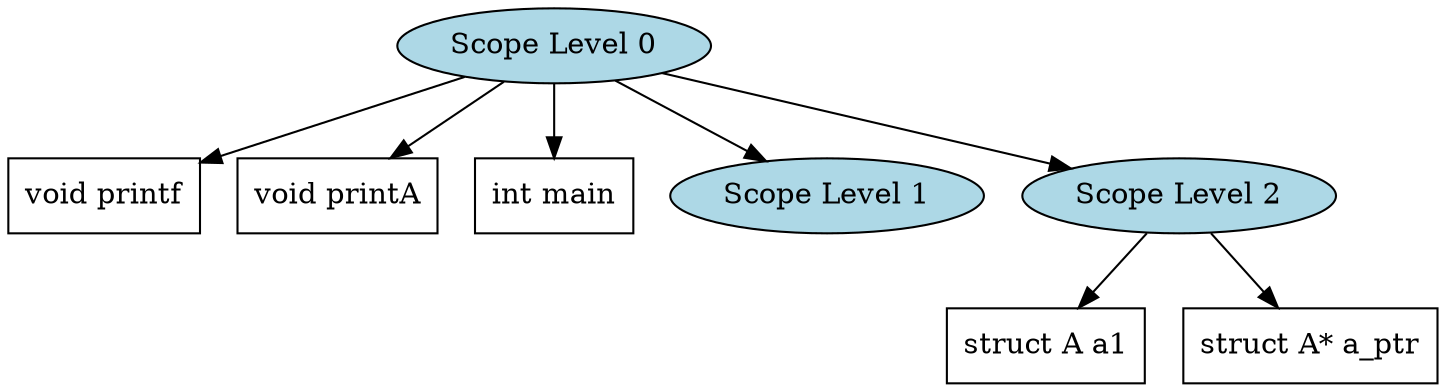 digraph SymbolTable {
  node1 [label="Scope Level 0", style=filled, fillcolor=lightblue];
  node1 -> node1_printf [color=black];
  node1_printf [label="void printf", shape=box, style=filled, fillcolor=white];
  node1 -> node1_printA [color=black];
  node1_printA [label="void printA", shape=box, style=filled, fillcolor=white];
  node1 -> node1_main [color=black];
  node1_main [label="int main", shape=box, style=filled, fillcolor=white];
  node2 [label="Scope Level 1", style=filled, fillcolor=lightblue];
  node1 -> node2;
  node3 [label="Scope Level 2", style=filled, fillcolor=lightblue];
  node1 -> node3;
  node3 -> node3_a1 [color=black];
  node3_a1 [label="struct A a1", shape=box, style=filled, fillcolor=white];
  node3 -> node3_a_ptr [color=black];
  node3_a_ptr [label="struct A* a_ptr", shape=box, style=filled, fillcolor=white];
}
